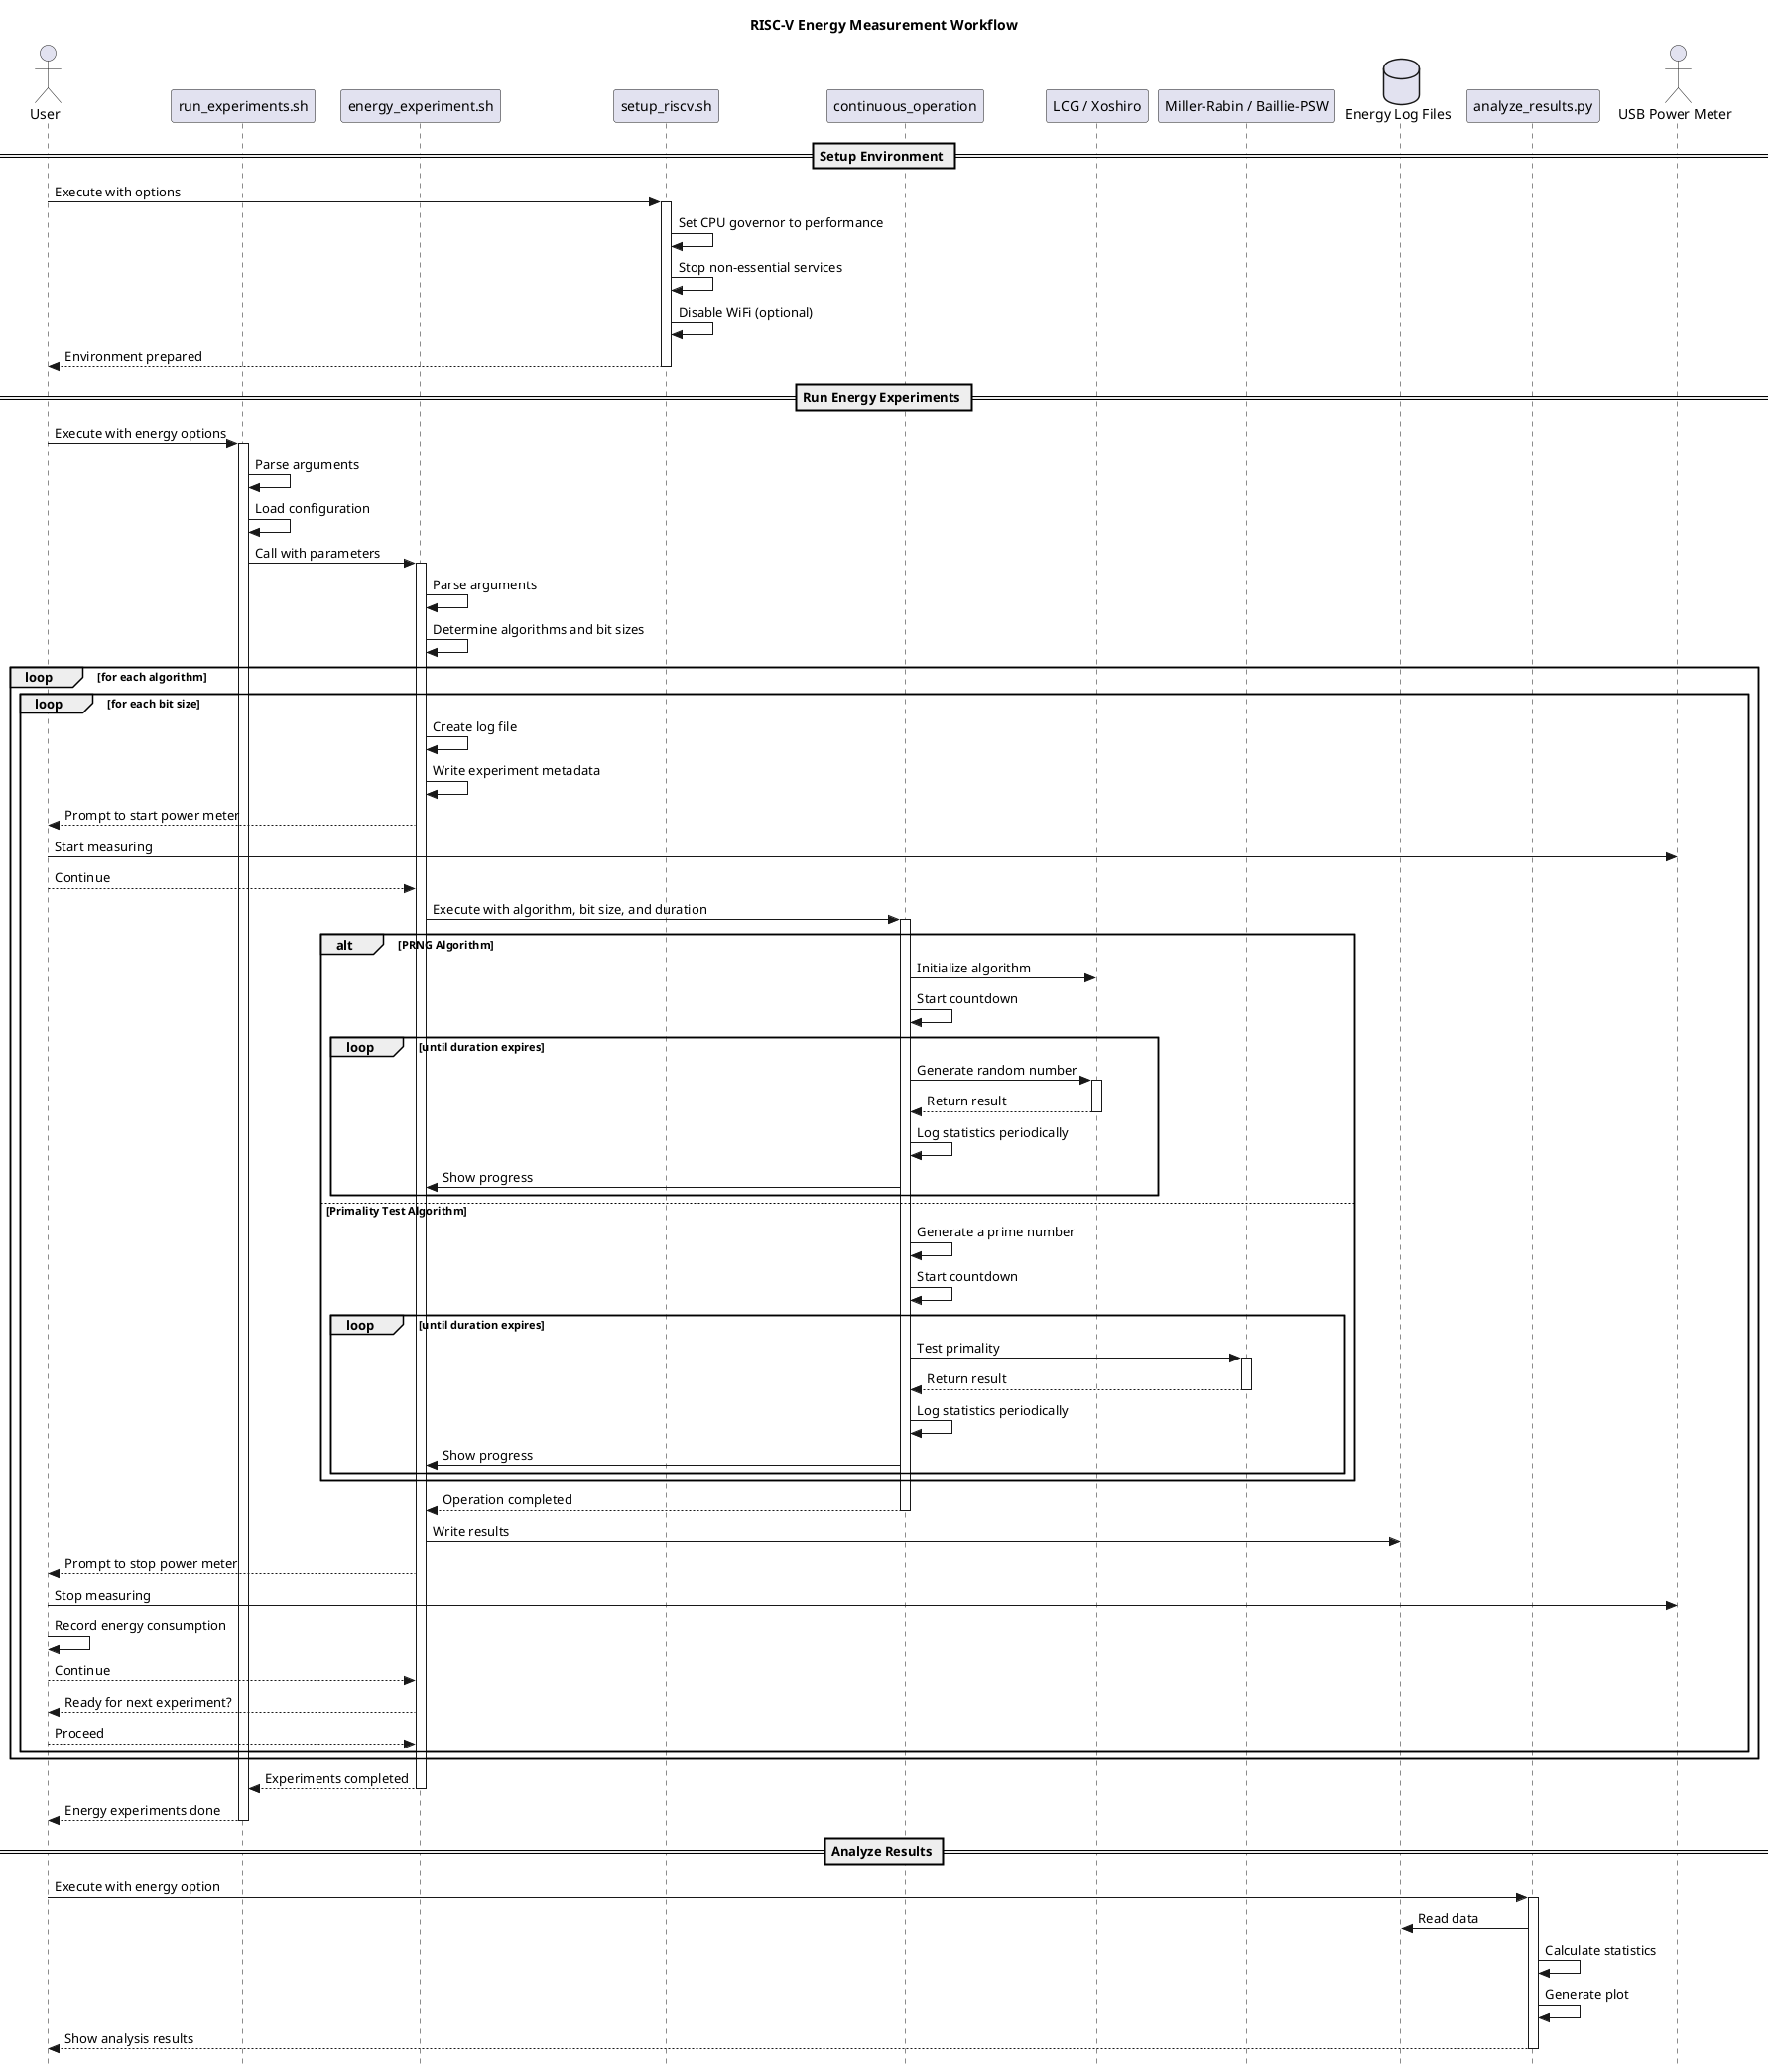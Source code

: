 @startuml Energy Measurement Workflow

title "RISC-V Energy Measurement Workflow"

skinparam backgroundColor white
skinparam style strictuml

actor "User" as User
participant "run_experiments.sh" as MainScript
participant "energy_experiment.sh" as EnergyScript
participant "setup_riscv.sh" as SetupScript
participant "continuous_operation" as ContinuousOp
participant "LCG / Xoshiro" as PRNG
participant "Miller-Rabin / Baillie-PSW" as PrimalityTest
database "Energy Log Files" as EnergyLog
participant "analyze_results.py" as Analysis
actor "USB Power Meter" as PowerMeter

== Setup Environment ==

User -> SetupScript : Execute with options
activate SetupScript
SetupScript -> SetupScript : Set CPU governor to performance
SetupScript -> SetupScript : Stop non-essential services
SetupScript -> SetupScript : Disable WiFi (optional)
SetupScript --> User : Environment prepared
deactivate SetupScript

== Run Energy Experiments ==

User -> MainScript : Execute with energy options
activate MainScript
MainScript -> MainScript : Parse arguments
MainScript -> MainScript : Load configuration
MainScript -> EnergyScript : Call with parameters
activate EnergyScript

EnergyScript -> EnergyScript : Parse arguments
EnergyScript -> EnergyScript : Determine algorithms and bit sizes

loop for each algorithm
  loop for each bit size
    EnergyScript -> EnergyScript : Create log file
    EnergyScript -> EnergyScript : Write experiment metadata
    
    EnergyScript --> User : Prompt to start power meter
    User -> PowerMeter : Start measuring
    User --> EnergyScript : Continue

    EnergyScript -> ContinuousOp : Execute with algorithm, bit size, and duration
    activate ContinuousOp
    
    alt PRNG Algorithm
      ContinuousOp -> PRNG : Initialize algorithm
      
      ContinuousOp -> ContinuousOp : Start countdown
      
      loop until duration expires
        ContinuousOp -> PRNG : Generate random number
        activate PRNG
        PRNG --> ContinuousOp : Return result
        deactivate PRNG
        
        ContinuousOp -> ContinuousOp : Log statistics periodically
        ContinuousOp -> EnergyScript : Show progress
      end
    else Primality Test Algorithm
      ContinuousOp -> ContinuousOp : Generate a prime number
      ContinuousOp -> ContinuousOp : Start countdown
      
      loop until duration expires
        ContinuousOp -> PrimalityTest : Test primality
        activate PrimalityTest
        PrimalityTest --> ContinuousOp : Return result
        deactivate PrimalityTest
        
        ContinuousOp -> ContinuousOp : Log statistics periodically
        ContinuousOp -> EnergyScript : Show progress
      end
    end
    
    ContinuousOp --> EnergyScript : Operation completed
    deactivate ContinuousOp
    
    EnergyScript -> EnergyLog : Write results
    
    EnergyScript --> User : Prompt to stop power meter
    User -> PowerMeter : Stop measuring
    User -> User : Record energy consumption
    User --> EnergyScript : Continue
    
    EnergyScript --> User : Ready for next experiment?
    User --> EnergyScript : Proceed
  end
end

EnergyScript --> MainScript : Experiments completed
deactivate EnergyScript
MainScript --> User : Energy experiments done
deactivate MainScript

== Analyze Results ==

User -> Analysis : Execute with energy option
activate Analysis
Analysis -> EnergyLog : Read data
Analysis -> Analysis : Calculate statistics
Analysis -> Analysis : Generate plot
Analysis --> User : Show analysis results
deactivate Analysis

@enduml 